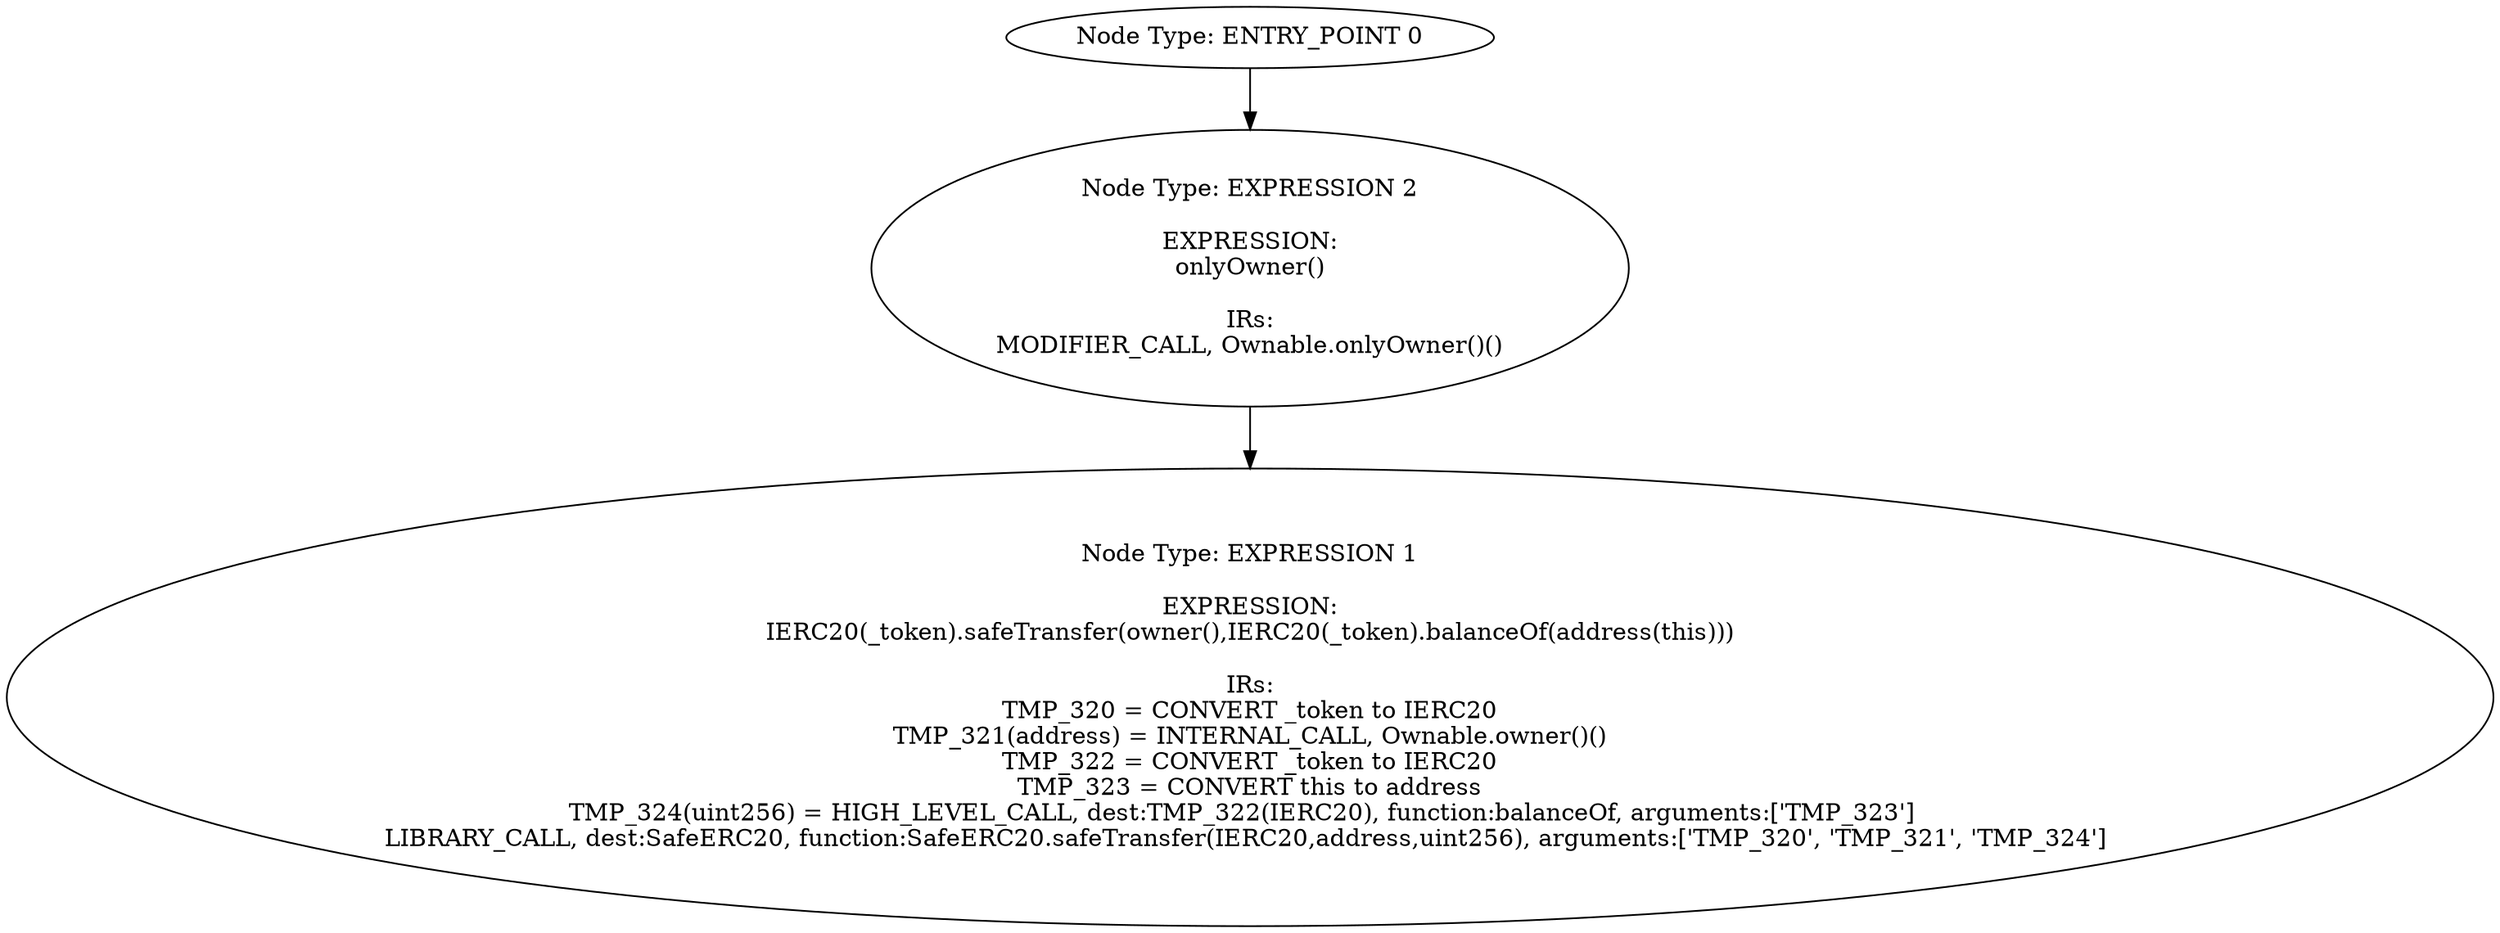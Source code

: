 digraph{
0[label="Node Type: ENTRY_POINT 0
"];
0->2;
1[label="Node Type: EXPRESSION 1

EXPRESSION:
IERC20(_token).safeTransfer(owner(),IERC20(_token).balanceOf(address(this)))

IRs:
TMP_320 = CONVERT _token to IERC20
TMP_321(address) = INTERNAL_CALL, Ownable.owner()()
TMP_322 = CONVERT _token to IERC20
TMP_323 = CONVERT this to address
TMP_324(uint256) = HIGH_LEVEL_CALL, dest:TMP_322(IERC20), function:balanceOf, arguments:['TMP_323']  
LIBRARY_CALL, dest:SafeERC20, function:SafeERC20.safeTransfer(IERC20,address,uint256), arguments:['TMP_320', 'TMP_321', 'TMP_324'] "];
2[label="Node Type: EXPRESSION 2

EXPRESSION:
onlyOwner()

IRs:
MODIFIER_CALL, Ownable.onlyOwner()()"];
2->1;
}
